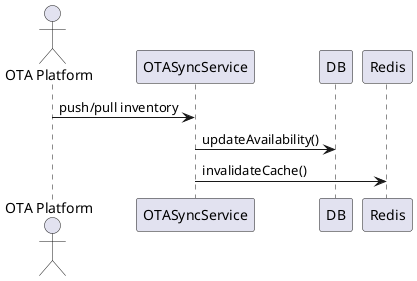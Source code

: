 @startuml
actor "OTA Platform" as OTA
participant OTASyncService
participant DB
participant Redis

OTA -> OTASyncService: push/pull inventory
OTASyncService -> DB: updateAvailability()
OTASyncService -> Redis: invalidateCache()
@enduml
